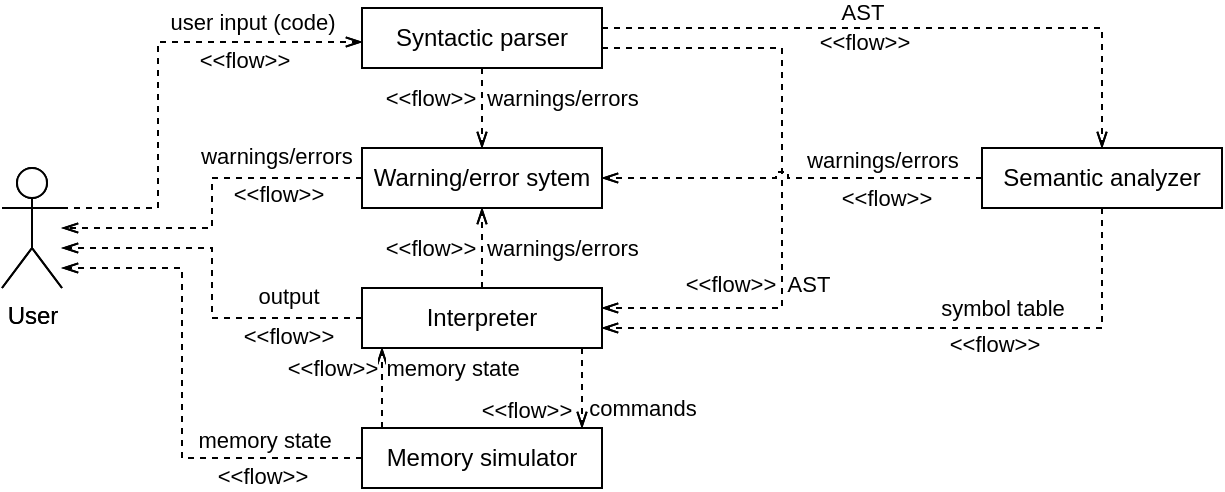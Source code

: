 <mxfile version="25.0.2">
  <diagram name="Page-1" id="Ca2u4wS6jKQbY_7b-MVg">
    <mxGraphModel dx="1147" dy="669" grid="1" gridSize="10" guides="1" tooltips="1" connect="1" arrows="1" fold="1" page="1" pageScale="1" pageWidth="850" pageHeight="1100" math="0" shadow="0">
      <root>
        <mxCell id="0" />
        <mxCell id="1" parent="0" />
        <mxCell id="V6S7gOIqM1QLusutP916-4" style="edgeStyle=orthogonalEdgeStyle;rounded=0;orthogonalLoop=1;jettySize=auto;html=1;dashed=1;endArrow=openThin;endFill=0;" edge="1" parent="1" source="V6S7gOIqM1QLusutP916-1" target="V6S7gOIqM1QLusutP916-2">
          <mxGeometry relative="1" as="geometry">
            <Array as="points">
              <mxPoint x="198" y="530" />
              <mxPoint x="198" y="447" />
            </Array>
          </mxGeometry>
        </mxCell>
        <mxCell id="V6S7gOIqM1QLusutP916-5" value="user input (code)" style="edgeLabel;html=1;align=center;verticalAlign=middle;resizable=0;points=[];" vertex="1" connectable="0" parent="V6S7gOIqM1QLusutP916-4">
          <mxGeometry x="0.452" y="2" relative="1" as="geometry">
            <mxPoint x="9" y="-8" as="offset" />
          </mxGeometry>
        </mxCell>
        <mxCell id="V6S7gOIqM1QLusutP916-6" value="&amp;lt;&amp;lt;flow&amp;gt;&amp;gt;" style="edgeLabel;html=1;align=center;verticalAlign=middle;resizable=0;points=[];" vertex="1" connectable="0" parent="V6S7gOIqM1QLusutP916-4">
          <mxGeometry x="0.491" y="3" relative="1" as="geometry">
            <mxPoint y="12" as="offset" />
          </mxGeometry>
        </mxCell>
        <mxCell id="V6S7gOIqM1QLusutP916-1" value="User" style="shape=umlActor;verticalLabelPosition=bottom;verticalAlign=top;html=1;outlineConnect=0;" vertex="1" parent="1">
          <mxGeometry x="120" y="510" width="30" height="60" as="geometry" />
        </mxCell>
        <mxCell id="V6S7gOIqM1QLusutP916-20" style="edgeStyle=orthogonalEdgeStyle;rounded=0;orthogonalLoop=1;jettySize=auto;html=1;dashed=1;endArrow=openThin;endFill=0;" edge="1" parent="1" source="V6S7gOIqM1QLusutP916-2" target="V6S7gOIqM1QLusutP916-8">
          <mxGeometry relative="1" as="geometry" />
        </mxCell>
        <mxCell id="V6S7gOIqM1QLusutP916-21" value="warnings/errors" style="edgeLabel;html=1;align=center;verticalAlign=middle;resizable=0;points=[];" vertex="1" connectable="0" parent="V6S7gOIqM1QLusutP916-20">
          <mxGeometry x="-0.25" y="3" relative="1" as="geometry">
            <mxPoint x="37" as="offset" />
          </mxGeometry>
        </mxCell>
        <mxCell id="V6S7gOIqM1QLusutP916-22" value="&amp;lt;&amp;lt;flow&amp;gt;&amp;gt;" style="edgeLabel;html=1;align=center;verticalAlign=middle;resizable=0;points=[];" vertex="1" connectable="0" parent="V6S7gOIqM1QLusutP916-20">
          <mxGeometry x="-0.09" relative="1" as="geometry">
            <mxPoint x="-26" y="-3" as="offset" />
          </mxGeometry>
        </mxCell>
        <mxCell id="V6S7gOIqM1QLusutP916-28" style="edgeStyle=orthogonalEdgeStyle;rounded=0;orthogonalLoop=1;jettySize=auto;html=1;dashed=1;endArrow=openThin;endFill=0;" edge="1" parent="1" source="V6S7gOIqM1QLusutP916-2" target="V6S7gOIqM1QLusutP916-7">
          <mxGeometry relative="1" as="geometry">
            <Array as="points">
              <mxPoint x="670" y="440" />
            </Array>
          </mxGeometry>
        </mxCell>
        <mxCell id="V6S7gOIqM1QLusutP916-30" value="AST" style="edgeLabel;html=1;align=center;verticalAlign=middle;resizable=0;points=[];" vertex="1" connectable="0" parent="V6S7gOIqM1QLusutP916-28">
          <mxGeometry x="-0.215" y="-4" relative="1" as="geometry">
            <mxPoint x="8" y="-12" as="offset" />
          </mxGeometry>
        </mxCell>
        <mxCell id="V6S7gOIqM1QLusutP916-31" value="&amp;lt;&amp;lt;flow&amp;gt;&amp;gt;" style="edgeLabel;html=1;align=center;verticalAlign=middle;resizable=0;points=[];" vertex="1" connectable="0" parent="V6S7gOIqM1QLusutP916-28">
          <mxGeometry x="-0.099" relative="1" as="geometry">
            <mxPoint x="-9" y="7" as="offset" />
          </mxGeometry>
        </mxCell>
        <mxCell id="V6S7gOIqM1QLusutP916-29" style="edgeStyle=orthogonalEdgeStyle;rounded=0;orthogonalLoop=1;jettySize=auto;html=1;dashed=1;endArrow=openThin;endFill=0;" edge="1" parent="1" source="V6S7gOIqM1QLusutP916-2" target="V6S7gOIqM1QLusutP916-9">
          <mxGeometry relative="1" as="geometry">
            <Array as="points">
              <mxPoint x="510" y="450" />
              <mxPoint x="510" y="580" />
            </Array>
          </mxGeometry>
        </mxCell>
        <mxCell id="V6S7gOIqM1QLusutP916-32" value="&amp;lt;&amp;lt;flow&amp;gt;&amp;gt;" style="edgeLabel;html=1;align=center;verticalAlign=middle;resizable=0;points=[];" vertex="1" connectable="0" parent="V6S7gOIqM1QLusutP916-29">
          <mxGeometry x="-0.219" relative="1" as="geometry">
            <mxPoint x="-26" y="87" as="offset" />
          </mxGeometry>
        </mxCell>
        <mxCell id="V6S7gOIqM1QLusutP916-33" value="AST" style="edgeLabel;html=1;align=center;verticalAlign=middle;resizable=0;points=[];" vertex="1" connectable="0" parent="V6S7gOIqM1QLusutP916-29">
          <mxGeometry x="-0.047" relative="1" as="geometry">
            <mxPoint x="13" y="60" as="offset" />
          </mxGeometry>
        </mxCell>
        <mxCell id="V6S7gOIqM1QLusutP916-2" value="Syntactic parser" style="rounded=0;whiteSpace=wrap;html=1;" vertex="1" parent="1">
          <mxGeometry x="300" y="430" width="120" height="30" as="geometry" />
        </mxCell>
        <mxCell id="V6S7gOIqM1QLusutP916-34" style="edgeStyle=orthogonalEdgeStyle;rounded=0;orthogonalLoop=1;jettySize=auto;html=1;dashed=1;endArrow=openThin;endFill=0;jumpStyle=sharp;curved=0;" edge="1" parent="1" source="V6S7gOIqM1QLusutP916-7" target="V6S7gOIqM1QLusutP916-8">
          <mxGeometry relative="1" as="geometry" />
        </mxCell>
        <mxCell id="V6S7gOIqM1QLusutP916-37" style="edgeStyle=orthogonalEdgeStyle;rounded=0;orthogonalLoop=1;jettySize=auto;html=1;dashed=1;endArrow=openThin;endFill=0;" edge="1" parent="1" source="V6S7gOIqM1QLusutP916-7" target="V6S7gOIqM1QLusutP916-9">
          <mxGeometry relative="1" as="geometry">
            <Array as="points">
              <mxPoint x="670" y="590" />
            </Array>
          </mxGeometry>
        </mxCell>
        <mxCell id="V6S7gOIqM1QLusutP916-38" value="symbol table" style="edgeLabel;html=1;align=center;verticalAlign=middle;resizable=0;points=[];" vertex="1" connectable="0" parent="V6S7gOIqM1QLusutP916-37">
          <mxGeometry x="-0.419" y="-4" relative="1" as="geometry">
            <mxPoint x="-20" y="-6" as="offset" />
          </mxGeometry>
        </mxCell>
        <mxCell id="V6S7gOIqM1QLusutP916-39" value="&amp;lt;&amp;lt;flow&amp;gt;&amp;gt;" style="edgeLabel;html=1;align=center;verticalAlign=middle;resizable=0;points=[];" vertex="1" connectable="0" parent="V6S7gOIqM1QLusutP916-37">
          <mxGeometry x="-0.265" relative="1" as="geometry">
            <mxPoint y="8" as="offset" />
          </mxGeometry>
        </mxCell>
        <mxCell id="V6S7gOIqM1QLusutP916-7" value="Semantic analyzer" style="rounded=0;whiteSpace=wrap;html=1;" vertex="1" parent="1">
          <mxGeometry x="610" y="500" width="120" height="30" as="geometry" />
        </mxCell>
        <mxCell id="V6S7gOIqM1QLusutP916-14" style="edgeStyle=orthogonalEdgeStyle;rounded=0;orthogonalLoop=1;jettySize=auto;html=1;dashed=1;endArrow=openThin;endFill=0;" edge="1" parent="1" source="V6S7gOIqM1QLusutP916-8" target="V6S7gOIqM1QLusutP916-1">
          <mxGeometry relative="1" as="geometry" />
        </mxCell>
        <mxCell id="V6S7gOIqM1QLusutP916-18" value="warnings/errors" style="edgeLabel;html=1;align=center;verticalAlign=middle;resizable=0;points=[];" vertex="1" connectable="0" parent="V6S7gOIqM1QLusutP916-14">
          <mxGeometry x="-0.514" y="-2" relative="1" as="geometry">
            <mxPoint x="-1" y="-9" as="offset" />
          </mxGeometry>
        </mxCell>
        <mxCell id="V6S7gOIqM1QLusutP916-19" value="&amp;lt;&amp;lt;flow&amp;gt;&amp;gt;" style="edgeLabel;html=1;align=center;verticalAlign=middle;resizable=0;points=[];" vertex="1" connectable="0" parent="V6S7gOIqM1QLusutP916-14">
          <mxGeometry x="-0.59" y="-1" relative="1" as="geometry">
            <mxPoint x="-6" y="9" as="offset" />
          </mxGeometry>
        </mxCell>
        <mxCell id="V6S7gOIqM1QLusutP916-8" value="Warning/error sytem" style="rounded=0;whiteSpace=wrap;html=1;" vertex="1" parent="1">
          <mxGeometry x="300" y="500" width="120" height="30" as="geometry" />
        </mxCell>
        <mxCell id="V6S7gOIqM1QLusutP916-11" style="edgeStyle=orthogonalEdgeStyle;rounded=0;orthogonalLoop=1;jettySize=auto;html=1;dashed=1;endArrow=openThin;endFill=0;" edge="1" parent="1" source="V6S7gOIqM1QLusutP916-9" target="V6S7gOIqM1QLusutP916-1">
          <mxGeometry relative="1" as="geometry">
            <Array as="points">
              <mxPoint x="225" y="585" />
              <mxPoint x="225" y="550" />
            </Array>
          </mxGeometry>
        </mxCell>
        <mxCell id="V6S7gOIqM1QLusutP916-12" value="output" style="edgeLabel;html=1;align=center;verticalAlign=middle;resizable=0;points=[];" vertex="1" connectable="0" parent="V6S7gOIqM1QLusutP916-11">
          <mxGeometry x="-0.459" y="1" relative="1" as="geometry">
            <mxPoint x="13" y="-12" as="offset" />
          </mxGeometry>
        </mxCell>
        <mxCell id="V6S7gOIqM1QLusutP916-13" value="&amp;lt;&amp;lt;flow&amp;gt;&amp;gt;" style="edgeLabel;html=1;align=center;verticalAlign=middle;resizable=0;points=[];" vertex="1" connectable="0" parent="V6S7gOIqM1QLusutP916-11">
          <mxGeometry x="-0.6" y="-1" relative="1" as="geometry">
            <mxPoint y="10" as="offset" />
          </mxGeometry>
        </mxCell>
        <mxCell id="V6S7gOIqM1QLusutP916-23" style="edgeStyle=orthogonalEdgeStyle;rounded=0;orthogonalLoop=1;jettySize=auto;html=1;dashed=1;endArrow=openThin;endFill=0;" edge="1" parent="1" source="V6S7gOIqM1QLusutP916-9" target="V6S7gOIqM1QLusutP916-8">
          <mxGeometry relative="1" as="geometry" />
        </mxCell>
        <mxCell id="V6S7gOIqM1QLusutP916-27" style="edgeStyle=orthogonalEdgeStyle;rounded=0;orthogonalLoop=1;jettySize=auto;html=1;dashed=1;endArrow=openThin;endFill=0;" edge="1" parent="1" source="V6S7gOIqM1QLusutP916-9" target="V6S7gOIqM1QLusutP916-10">
          <mxGeometry relative="1" as="geometry">
            <Array as="points">
              <mxPoint x="410" y="620" />
              <mxPoint x="410" y="620" />
            </Array>
          </mxGeometry>
        </mxCell>
        <mxCell id="V6S7gOIqM1QLusutP916-42" value="&amp;lt;&amp;lt;flow&amp;gt;&amp;gt;" style="edgeLabel;html=1;align=center;verticalAlign=middle;resizable=0;points=[];" vertex="1" connectable="0" parent="V6S7gOIqM1QLusutP916-27">
          <mxGeometry x="-0.186" y="1" relative="1" as="geometry">
            <mxPoint x="-29" y="14" as="offset" />
          </mxGeometry>
        </mxCell>
        <mxCell id="V6S7gOIqM1QLusutP916-43" value="commands" style="edgeLabel;html=1;align=center;verticalAlign=middle;resizable=0;points=[];" vertex="1" connectable="0" parent="V6S7gOIqM1QLusutP916-27">
          <mxGeometry x="0.6" relative="1" as="geometry">
            <mxPoint x="30" y="-2" as="offset" />
          </mxGeometry>
        </mxCell>
        <mxCell id="V6S7gOIqM1QLusutP916-9" value="Interpreter" style="rounded=0;whiteSpace=wrap;html=1;" vertex="1" parent="1">
          <mxGeometry x="300" y="570" width="120" height="30" as="geometry" />
        </mxCell>
        <mxCell id="V6S7gOIqM1QLusutP916-15" style="edgeStyle=orthogonalEdgeStyle;rounded=0;orthogonalLoop=1;jettySize=auto;html=1;dashed=1;endArrow=openThin;endFill=0;" edge="1" parent="1" source="V6S7gOIqM1QLusutP916-10" target="V6S7gOIqM1QLusutP916-1">
          <mxGeometry relative="1" as="geometry">
            <Array as="points">
              <mxPoint x="210" y="655" />
              <mxPoint x="210" y="560" />
            </Array>
          </mxGeometry>
        </mxCell>
        <mxCell id="V6S7gOIqM1QLusutP916-16" value="&amp;lt;&amp;lt;flow&amp;gt;&amp;gt;" style="edgeLabel;html=1;align=center;verticalAlign=middle;resizable=0;points=[];" vertex="1" connectable="0" parent="V6S7gOIqM1QLusutP916-15">
          <mxGeometry x="-0.626" y="-2" relative="1" as="geometry">
            <mxPoint x="-4" y="11" as="offset" />
          </mxGeometry>
        </mxCell>
        <mxCell id="V6S7gOIqM1QLusutP916-17" value="memory state" style="edgeLabel;html=1;align=center;verticalAlign=middle;resizable=0;points=[];" vertex="1" connectable="0" parent="V6S7gOIqM1QLusutP916-15">
          <mxGeometry x="-0.618" y="-4" relative="1" as="geometry">
            <mxPoint x="-2" y="-5" as="offset" />
          </mxGeometry>
        </mxCell>
        <mxCell id="V6S7gOIqM1QLusutP916-26" style="edgeStyle=orthogonalEdgeStyle;rounded=0;orthogonalLoop=1;jettySize=auto;html=1;dashed=1;endArrow=openThin;endFill=0;" edge="1" parent="1" source="V6S7gOIqM1QLusutP916-10" target="V6S7gOIqM1QLusutP916-9">
          <mxGeometry relative="1" as="geometry">
            <Array as="points">
              <mxPoint x="310" y="620" />
              <mxPoint x="310" y="620" />
            </Array>
          </mxGeometry>
        </mxCell>
        <mxCell id="V6S7gOIqM1QLusutP916-40" value="memory state" style="edgeLabel;html=1;align=center;verticalAlign=middle;resizable=0;points=[];" vertex="1" connectable="0" parent="V6S7gOIqM1QLusutP916-26">
          <mxGeometry x="0.162" relative="1" as="geometry">
            <mxPoint x="35" y="-7" as="offset" />
          </mxGeometry>
        </mxCell>
        <mxCell id="V6S7gOIqM1QLusutP916-41" value="&amp;lt;&amp;lt;flow&amp;gt;&amp;gt;" style="edgeLabel;html=1;align=center;verticalAlign=middle;resizable=0;points=[];" vertex="1" connectable="0" parent="V6S7gOIqM1QLusutP916-26">
          <mxGeometry x="-0.005" relative="1" as="geometry">
            <mxPoint x="-25" y="-10" as="offset" />
          </mxGeometry>
        </mxCell>
        <mxCell id="V6S7gOIqM1QLusutP916-10" value="Memory simulator" style="rounded=0;whiteSpace=wrap;html=1;" vertex="1" parent="1">
          <mxGeometry x="300" y="640" width="120" height="30" as="geometry" />
        </mxCell>
        <mxCell id="V6S7gOIqM1QLusutP916-24" value="warnings/errors" style="edgeLabel;html=1;align=center;verticalAlign=middle;resizable=0;points=[];" vertex="1" connectable="0" parent="1">
          <mxGeometry x="400" y="550.002" as="geometry" />
        </mxCell>
        <mxCell id="V6S7gOIqM1QLusutP916-25" value="&amp;lt;&amp;lt;flow&amp;gt;&amp;gt;" style="edgeLabel;html=1;align=center;verticalAlign=middle;resizable=0;points=[];" vertex="1" connectable="0" parent="1">
          <mxGeometry x="334" y="549.335" as="geometry" />
        </mxCell>
        <mxCell id="V6S7gOIqM1QLusutP916-35" value="warnings/errors" style="edgeLabel;html=1;align=center;verticalAlign=middle;resizable=0;points=[];" vertex="1" connectable="0" parent="1">
          <mxGeometry x="560" y="505.5" as="geometry" />
        </mxCell>
        <mxCell id="V6S7gOIqM1QLusutP916-36" value="&amp;lt;&amp;lt;flow&amp;gt;&amp;gt;" style="edgeLabel;html=1;align=center;verticalAlign=middle;resizable=0;points=[];" vertex="1" connectable="0" parent="1">
          <mxGeometry x="561.667" y="524.5" as="geometry" />
        </mxCell>
        <mxCell id="V6S7gOIqM1QLusutP916-44" style="edgeStyle=orthogonalEdgeStyle;rounded=0;orthogonalLoop=1;jettySize=auto;html=1;dashed=1;endArrow=openThin;endFill=0;" edge="1" parent="1" source="V6S7gOIqM1QLusutP916-47" target="V6S7gOIqM1QLusutP916-57">
          <mxGeometry relative="1" as="geometry">
            <Array as="points">
              <mxPoint x="198" y="530" />
              <mxPoint x="198" y="447" />
            </Array>
          </mxGeometry>
        </mxCell>
        <mxCell id="V6S7gOIqM1QLusutP916-45" value="user input (code)" style="edgeLabel;html=1;align=center;verticalAlign=middle;resizable=0;points=[];" vertex="1" connectable="0" parent="V6S7gOIqM1QLusutP916-44">
          <mxGeometry x="0.452" y="2" relative="1" as="geometry">
            <mxPoint x="9" y="-8" as="offset" />
          </mxGeometry>
        </mxCell>
        <mxCell id="V6S7gOIqM1QLusutP916-46" value="&amp;lt;&amp;lt;flow&amp;gt;&amp;gt;" style="edgeLabel;html=1;align=center;verticalAlign=middle;resizable=0;points=[];" vertex="1" connectable="0" parent="V6S7gOIqM1QLusutP916-44">
          <mxGeometry x="0.491" y="3" relative="1" as="geometry">
            <mxPoint y="12" as="offset" />
          </mxGeometry>
        </mxCell>
        <mxCell id="V6S7gOIqM1QLusutP916-47" value="User" style="shape=umlActor;verticalLabelPosition=bottom;verticalAlign=top;html=1;outlineConnect=0;" vertex="1" parent="1">
          <mxGeometry x="120" y="510" width="30" height="60" as="geometry" />
        </mxCell>
        <mxCell id="V6S7gOIqM1QLusutP916-48" style="edgeStyle=orthogonalEdgeStyle;rounded=0;orthogonalLoop=1;jettySize=auto;html=1;dashed=1;endArrow=openThin;endFill=0;" edge="1" parent="1" source="V6S7gOIqM1QLusutP916-57" target="V6S7gOIqM1QLusutP916-66">
          <mxGeometry relative="1" as="geometry" />
        </mxCell>
        <mxCell id="V6S7gOIqM1QLusutP916-49" value="warnings/errors" style="edgeLabel;html=1;align=center;verticalAlign=middle;resizable=0;points=[];" vertex="1" connectable="0" parent="V6S7gOIqM1QLusutP916-48">
          <mxGeometry x="-0.25" y="3" relative="1" as="geometry">
            <mxPoint x="37" as="offset" />
          </mxGeometry>
        </mxCell>
        <mxCell id="V6S7gOIqM1QLusutP916-50" value="&amp;lt;&amp;lt;flow&amp;gt;&amp;gt;" style="edgeLabel;html=1;align=center;verticalAlign=middle;resizable=0;points=[];" vertex="1" connectable="0" parent="V6S7gOIqM1QLusutP916-48">
          <mxGeometry x="-0.09" relative="1" as="geometry">
            <mxPoint x="-26" y="-3" as="offset" />
          </mxGeometry>
        </mxCell>
        <mxCell id="V6S7gOIqM1QLusutP916-51" style="edgeStyle=orthogonalEdgeStyle;rounded=0;orthogonalLoop=1;jettySize=auto;html=1;dashed=1;endArrow=openThin;endFill=0;" edge="1" parent="1" source="V6S7gOIqM1QLusutP916-57" target="V6S7gOIqM1QLusutP916-62">
          <mxGeometry relative="1" as="geometry">
            <Array as="points">
              <mxPoint x="670" y="440" />
            </Array>
          </mxGeometry>
        </mxCell>
        <mxCell id="V6S7gOIqM1QLusutP916-52" value="AST" style="edgeLabel;html=1;align=center;verticalAlign=middle;resizable=0;points=[];" vertex="1" connectable="0" parent="V6S7gOIqM1QLusutP916-51">
          <mxGeometry x="-0.215" y="-4" relative="1" as="geometry">
            <mxPoint x="8" y="-12" as="offset" />
          </mxGeometry>
        </mxCell>
        <mxCell id="V6S7gOIqM1QLusutP916-53" value="&amp;lt;&amp;lt;flow&amp;gt;&amp;gt;" style="edgeLabel;html=1;align=center;verticalAlign=middle;resizable=0;points=[];" vertex="1" connectable="0" parent="V6S7gOIqM1QLusutP916-51">
          <mxGeometry x="-0.099" relative="1" as="geometry">
            <mxPoint x="-9" y="7" as="offset" />
          </mxGeometry>
        </mxCell>
        <mxCell id="V6S7gOIqM1QLusutP916-54" style="edgeStyle=orthogonalEdgeStyle;rounded=0;orthogonalLoop=1;jettySize=auto;html=1;dashed=1;endArrow=openThin;endFill=0;" edge="1" parent="1" source="V6S7gOIqM1QLusutP916-57" target="V6S7gOIqM1QLusutP916-74">
          <mxGeometry relative="1" as="geometry">
            <Array as="points">
              <mxPoint x="510" y="450" />
              <mxPoint x="510" y="580" />
            </Array>
          </mxGeometry>
        </mxCell>
        <mxCell id="V6S7gOIqM1QLusutP916-55" value="&amp;lt;&amp;lt;flow&amp;gt;&amp;gt;" style="edgeLabel;html=1;align=center;verticalAlign=middle;resizable=0;points=[];" vertex="1" connectable="0" parent="V6S7gOIqM1QLusutP916-54">
          <mxGeometry x="-0.219" relative="1" as="geometry">
            <mxPoint x="-26" y="87" as="offset" />
          </mxGeometry>
        </mxCell>
        <mxCell id="V6S7gOIqM1QLusutP916-56" value="AST" style="edgeLabel;html=1;align=center;verticalAlign=middle;resizable=0;points=[];" vertex="1" connectable="0" parent="V6S7gOIqM1QLusutP916-54">
          <mxGeometry x="-0.047" relative="1" as="geometry">
            <mxPoint x="13" y="60" as="offset" />
          </mxGeometry>
        </mxCell>
        <mxCell id="V6S7gOIqM1QLusutP916-57" value="Syntactic parser" style="rounded=0;whiteSpace=wrap;html=1;" vertex="1" parent="1">
          <mxGeometry x="300" y="430" width="120" height="30" as="geometry" />
        </mxCell>
        <mxCell id="V6S7gOIqM1QLusutP916-58" style="edgeStyle=orthogonalEdgeStyle;rounded=0;orthogonalLoop=1;jettySize=auto;html=1;dashed=1;endArrow=openThin;endFill=0;jumpStyle=sharp;curved=0;" edge="1" parent="1" source="V6S7gOIqM1QLusutP916-62" target="V6S7gOIqM1QLusutP916-66">
          <mxGeometry relative="1" as="geometry" />
        </mxCell>
        <mxCell id="V6S7gOIqM1QLusutP916-59" style="edgeStyle=orthogonalEdgeStyle;rounded=0;orthogonalLoop=1;jettySize=auto;html=1;dashed=1;endArrow=openThin;endFill=0;" edge="1" parent="1" source="V6S7gOIqM1QLusutP916-62" target="V6S7gOIqM1QLusutP916-74">
          <mxGeometry relative="1" as="geometry">
            <Array as="points">
              <mxPoint x="670" y="590" />
            </Array>
          </mxGeometry>
        </mxCell>
        <mxCell id="V6S7gOIqM1QLusutP916-60" value="symbol table" style="edgeLabel;html=1;align=center;verticalAlign=middle;resizable=0;points=[];" vertex="1" connectable="0" parent="V6S7gOIqM1QLusutP916-59">
          <mxGeometry x="-0.419" y="-4" relative="1" as="geometry">
            <mxPoint x="-20" y="-6" as="offset" />
          </mxGeometry>
        </mxCell>
        <mxCell id="V6S7gOIqM1QLusutP916-61" value="&amp;lt;&amp;lt;flow&amp;gt;&amp;gt;" style="edgeLabel;html=1;align=center;verticalAlign=middle;resizable=0;points=[];" vertex="1" connectable="0" parent="V6S7gOIqM1QLusutP916-59">
          <mxGeometry x="-0.265" relative="1" as="geometry">
            <mxPoint y="8" as="offset" />
          </mxGeometry>
        </mxCell>
        <mxCell id="V6S7gOIqM1QLusutP916-62" value="Semantic analyzer" style="rounded=0;whiteSpace=wrap;html=1;" vertex="1" parent="1">
          <mxGeometry x="610" y="500" width="120" height="30" as="geometry" />
        </mxCell>
        <mxCell id="V6S7gOIqM1QLusutP916-63" style="edgeStyle=orthogonalEdgeStyle;rounded=0;orthogonalLoop=1;jettySize=auto;html=1;dashed=1;endArrow=openThin;endFill=0;" edge="1" parent="1" source="V6S7gOIqM1QLusutP916-66" target="V6S7gOIqM1QLusutP916-47">
          <mxGeometry relative="1" as="geometry" />
        </mxCell>
        <mxCell id="V6S7gOIqM1QLusutP916-64" value="warnings/errors" style="edgeLabel;html=1;align=center;verticalAlign=middle;resizable=0;points=[];" vertex="1" connectable="0" parent="V6S7gOIqM1QLusutP916-63">
          <mxGeometry x="-0.514" y="-2" relative="1" as="geometry">
            <mxPoint x="-1" y="-9" as="offset" />
          </mxGeometry>
        </mxCell>
        <mxCell id="V6S7gOIqM1QLusutP916-65" value="&amp;lt;&amp;lt;flow&amp;gt;&amp;gt;" style="edgeLabel;html=1;align=center;verticalAlign=middle;resizable=0;points=[];" vertex="1" connectable="0" parent="V6S7gOIqM1QLusutP916-63">
          <mxGeometry x="-0.59" y="-1" relative="1" as="geometry">
            <mxPoint x="-6" y="9" as="offset" />
          </mxGeometry>
        </mxCell>
        <mxCell id="V6S7gOIqM1QLusutP916-66" value="Warning/error sytem" style="rounded=0;whiteSpace=wrap;html=1;" vertex="1" parent="1">
          <mxGeometry x="300" y="500" width="120" height="30" as="geometry" />
        </mxCell>
        <mxCell id="V6S7gOIqM1QLusutP916-67" style="edgeStyle=orthogonalEdgeStyle;rounded=0;orthogonalLoop=1;jettySize=auto;html=1;dashed=1;endArrow=openThin;endFill=0;" edge="1" parent="1" source="V6S7gOIqM1QLusutP916-74" target="V6S7gOIqM1QLusutP916-47">
          <mxGeometry relative="1" as="geometry">
            <Array as="points">
              <mxPoint x="225" y="585" />
              <mxPoint x="225" y="550" />
            </Array>
          </mxGeometry>
        </mxCell>
        <mxCell id="V6S7gOIqM1QLusutP916-68" value="output" style="edgeLabel;html=1;align=center;verticalAlign=middle;resizable=0;points=[];" vertex="1" connectable="0" parent="V6S7gOIqM1QLusutP916-67">
          <mxGeometry x="-0.459" y="1" relative="1" as="geometry">
            <mxPoint x="13" y="-12" as="offset" />
          </mxGeometry>
        </mxCell>
        <mxCell id="V6S7gOIqM1QLusutP916-69" value="&amp;lt;&amp;lt;flow&amp;gt;&amp;gt;" style="edgeLabel;html=1;align=center;verticalAlign=middle;resizable=0;points=[];" vertex="1" connectable="0" parent="V6S7gOIqM1QLusutP916-67">
          <mxGeometry x="-0.6" y="-1" relative="1" as="geometry">
            <mxPoint y="10" as="offset" />
          </mxGeometry>
        </mxCell>
        <mxCell id="V6S7gOIqM1QLusutP916-70" style="edgeStyle=orthogonalEdgeStyle;rounded=0;orthogonalLoop=1;jettySize=auto;html=1;dashed=1;endArrow=openThin;endFill=0;" edge="1" parent="1" source="V6S7gOIqM1QLusutP916-74" target="V6S7gOIqM1QLusutP916-66">
          <mxGeometry relative="1" as="geometry" />
        </mxCell>
        <mxCell id="V6S7gOIqM1QLusutP916-71" style="edgeStyle=orthogonalEdgeStyle;rounded=0;orthogonalLoop=1;jettySize=auto;html=1;dashed=1;endArrow=openThin;endFill=0;" edge="1" parent="1" source="V6S7gOIqM1QLusutP916-74" target="V6S7gOIqM1QLusutP916-81">
          <mxGeometry relative="1" as="geometry">
            <Array as="points">
              <mxPoint x="410" y="620" />
              <mxPoint x="410" y="620" />
            </Array>
          </mxGeometry>
        </mxCell>
        <mxCell id="V6S7gOIqM1QLusutP916-72" value="&amp;lt;&amp;lt;flow&amp;gt;&amp;gt;" style="edgeLabel;html=1;align=center;verticalAlign=middle;resizable=0;points=[];" vertex="1" connectable="0" parent="V6S7gOIqM1QLusutP916-71">
          <mxGeometry x="-0.186" y="1" relative="1" as="geometry">
            <mxPoint x="-29" y="14" as="offset" />
          </mxGeometry>
        </mxCell>
        <mxCell id="V6S7gOIqM1QLusutP916-73" value="commands" style="edgeLabel;html=1;align=center;verticalAlign=middle;resizable=0;points=[];" vertex="1" connectable="0" parent="V6S7gOIqM1QLusutP916-71">
          <mxGeometry x="0.6" relative="1" as="geometry">
            <mxPoint x="30" y="-2" as="offset" />
          </mxGeometry>
        </mxCell>
        <mxCell id="V6S7gOIqM1QLusutP916-74" value="Interpreter" style="rounded=0;whiteSpace=wrap;html=1;" vertex="1" parent="1">
          <mxGeometry x="300" y="570" width="120" height="30" as="geometry" />
        </mxCell>
        <mxCell id="V6S7gOIqM1QLusutP916-75" style="edgeStyle=orthogonalEdgeStyle;rounded=0;orthogonalLoop=1;jettySize=auto;html=1;dashed=1;endArrow=openThin;endFill=0;" edge="1" parent="1" source="V6S7gOIqM1QLusutP916-81" target="V6S7gOIqM1QLusutP916-47">
          <mxGeometry relative="1" as="geometry">
            <Array as="points">
              <mxPoint x="210" y="655" />
              <mxPoint x="210" y="560" />
            </Array>
          </mxGeometry>
        </mxCell>
        <mxCell id="V6S7gOIqM1QLusutP916-76" value="&amp;lt;&amp;lt;flow&amp;gt;&amp;gt;" style="edgeLabel;html=1;align=center;verticalAlign=middle;resizable=0;points=[];" vertex="1" connectable="0" parent="V6S7gOIqM1QLusutP916-75">
          <mxGeometry x="-0.626" y="-2" relative="1" as="geometry">
            <mxPoint x="-4" y="11" as="offset" />
          </mxGeometry>
        </mxCell>
        <mxCell id="V6S7gOIqM1QLusutP916-77" value="memory state" style="edgeLabel;html=1;align=center;verticalAlign=middle;resizable=0;points=[];" vertex="1" connectable="0" parent="V6S7gOIqM1QLusutP916-75">
          <mxGeometry x="-0.618" y="-4" relative="1" as="geometry">
            <mxPoint x="-2" y="-5" as="offset" />
          </mxGeometry>
        </mxCell>
        <mxCell id="V6S7gOIqM1QLusutP916-78" style="edgeStyle=orthogonalEdgeStyle;rounded=0;orthogonalLoop=1;jettySize=auto;html=1;dashed=1;endArrow=openThin;endFill=0;" edge="1" parent="1" source="V6S7gOIqM1QLusutP916-81" target="V6S7gOIqM1QLusutP916-74">
          <mxGeometry relative="1" as="geometry">
            <Array as="points">
              <mxPoint x="310" y="620" />
              <mxPoint x="310" y="620" />
            </Array>
          </mxGeometry>
        </mxCell>
        <mxCell id="V6S7gOIqM1QLusutP916-79" value="memory state" style="edgeLabel;html=1;align=center;verticalAlign=middle;resizable=0;points=[];" vertex="1" connectable="0" parent="V6S7gOIqM1QLusutP916-78">
          <mxGeometry x="0.162" relative="1" as="geometry">
            <mxPoint x="35" y="-7" as="offset" />
          </mxGeometry>
        </mxCell>
        <mxCell id="V6S7gOIqM1QLusutP916-80" value="&amp;lt;&amp;lt;flow&amp;gt;&amp;gt;" style="edgeLabel;html=1;align=center;verticalAlign=middle;resizable=0;points=[];" vertex="1" connectable="0" parent="V6S7gOIqM1QLusutP916-78">
          <mxGeometry x="-0.005" relative="1" as="geometry">
            <mxPoint x="-25" y="-10" as="offset" />
          </mxGeometry>
        </mxCell>
        <mxCell id="V6S7gOIqM1QLusutP916-81" value="Memory simulator" style="rounded=0;whiteSpace=wrap;html=1;" vertex="1" parent="1">
          <mxGeometry x="300" y="640" width="120" height="30" as="geometry" />
        </mxCell>
        <mxCell id="V6S7gOIqM1QLusutP916-82" value="warnings/errors" style="edgeLabel;html=1;align=center;verticalAlign=middle;resizable=0;points=[];" vertex="1" connectable="0" parent="1">
          <mxGeometry x="400" y="550.002" as="geometry" />
        </mxCell>
        <mxCell id="V6S7gOIqM1QLusutP916-83" value="&amp;lt;&amp;lt;flow&amp;gt;&amp;gt;" style="edgeLabel;html=1;align=center;verticalAlign=middle;resizable=0;points=[];" vertex="1" connectable="0" parent="1">
          <mxGeometry x="334" y="549.335" as="geometry" />
        </mxCell>
        <mxCell id="V6S7gOIqM1QLusutP916-84" value="warnings/errors" style="edgeLabel;html=1;align=center;verticalAlign=middle;resizable=0;points=[];" vertex="1" connectable="0" parent="1">
          <mxGeometry x="560" y="505.5" as="geometry" />
        </mxCell>
        <mxCell id="V6S7gOIqM1QLusutP916-85" value="&amp;lt;&amp;lt;flow&amp;gt;&amp;gt;" style="edgeLabel;html=1;align=center;verticalAlign=middle;resizable=0;points=[];" vertex="1" connectable="0" parent="1">
          <mxGeometry x="561.667" y="524.5" as="geometry" />
        </mxCell>
      </root>
    </mxGraphModel>
  </diagram>
</mxfile>
